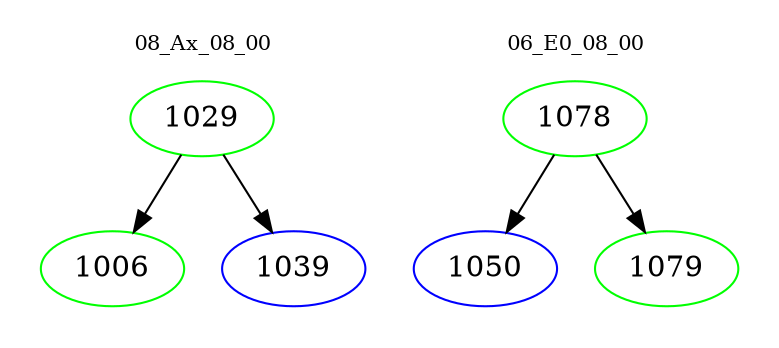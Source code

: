 digraph{
subgraph cluster_0 {
color = white
label = "08_Ax_08_00";
fontsize=10;
T0_1029 [label="1029", color="green"]
T0_1029 -> T0_1006 [color="black"]
T0_1006 [label="1006", color="green"]
T0_1029 -> T0_1039 [color="black"]
T0_1039 [label="1039", color="blue"]
}
subgraph cluster_1 {
color = white
label = "06_E0_08_00";
fontsize=10;
T1_1078 [label="1078", color="green"]
T1_1078 -> T1_1050 [color="black"]
T1_1050 [label="1050", color="blue"]
T1_1078 -> T1_1079 [color="black"]
T1_1079 [label="1079", color="green"]
}
}
